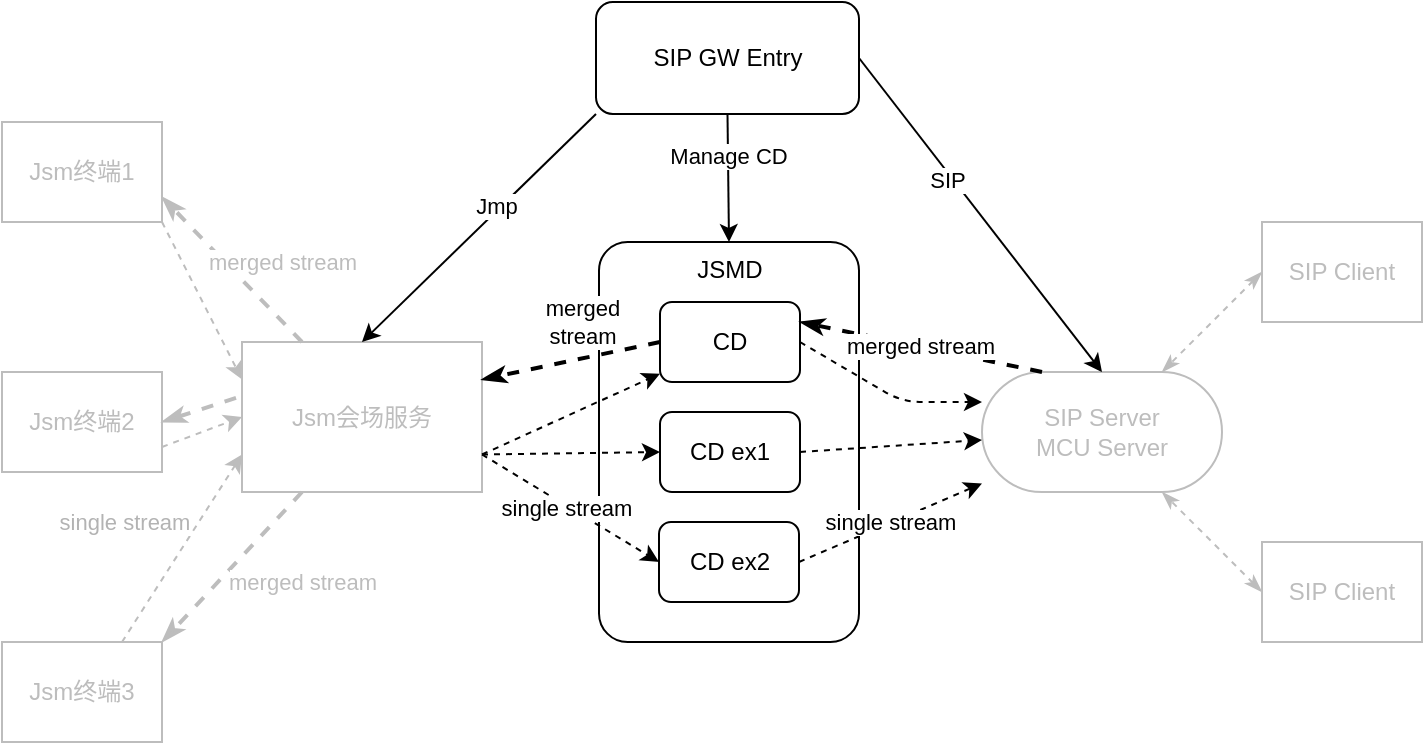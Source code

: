 <mxfile version="13.7.5" type="github">
  <diagram id="6Ut9dEUW8Q0NwKP3vTYX" name="Page-1">
    <mxGraphModel dx="946" dy="591" grid="1" gridSize="10" guides="1" tooltips="1" connect="1" arrows="1" fold="1" page="1" pageScale="1" pageWidth="827" pageHeight="1169" math="0" shadow="0">
      <root>
        <mxCell id="0" />
        <mxCell id="1" parent="0" />
        <mxCell id="lNPgYNKgnX68JqS8BaBC-1" value="JSMD" style="rounded=1;whiteSpace=wrap;html=1;arcSize=11;align=center;verticalAlign=top;" parent="1" vertex="1">
          <mxGeometry x="348.5" y="200" width="130" height="200" as="geometry" />
        </mxCell>
        <mxCell id="lNPgYNKgnX68JqS8BaBC-2" value="Jsm会场服务" style="rounded=0;whiteSpace=wrap;html=1;gradientColor=none;align=center;strokeColor=#BDBDBD;fontColor=#BDBDBD;" parent="1" vertex="1">
          <mxGeometry x="170" y="250" width="120" height="75" as="geometry" />
        </mxCell>
        <mxCell id="lNPgYNKgnX68JqS8BaBC-35" value="Jsm终端1" style="rounded=0;whiteSpace=wrap;html=1;gradientColor=none;align=center;strokeColor=#BDBDBD;fontColor=#BDBDBD;" parent="1" vertex="1">
          <mxGeometry x="50" y="140" width="80" height="50" as="geometry" />
        </mxCell>
        <mxCell id="lNPgYNKgnX68JqS8BaBC-36" value="Jsm终端3" style="rounded=0;whiteSpace=wrap;html=1;gradientColor=none;align=center;strokeColor=#BDBDBD;fontColor=#BDBDBD;" parent="1" vertex="1">
          <mxGeometry x="50" y="400" width="80" height="50" as="geometry" />
        </mxCell>
        <mxCell id="lNPgYNKgnX68JqS8BaBC-37" value="SIP Server&lt;br&gt;MCU Server" style="whiteSpace=wrap;html=1;rounded=1;verticalAlign=middle;arcSize=50;strokeColor=#BDBDBD;fontColor=#BDBDBD;" parent="1" vertex="1">
          <mxGeometry x="540" y="265" width="120" height="60" as="geometry" />
        </mxCell>
        <mxCell id="lNPgYNKgnX68JqS8BaBC-39" value="CD ex2" style="rounded=1;whiteSpace=wrap;html=1;gradientColor=none;align=center;" parent="1" vertex="1">
          <mxGeometry x="378.5" y="340" width="70" height="40" as="geometry" />
        </mxCell>
        <mxCell id="lNPgYNKgnX68JqS8BaBC-40" value="Jsm终端2" style="rounded=0;whiteSpace=wrap;html=1;gradientColor=none;align=center;strokeColor=#BDBDBD;fontColor=#BDBDBD;" parent="1" vertex="1">
          <mxGeometry x="50" y="265" width="80" height="50" as="geometry" />
        </mxCell>
        <mxCell id="lNPgYNKgnX68JqS8BaBC-42" value="CD" style="rounded=1;whiteSpace=wrap;html=1;gradientColor=none;align=center;" parent="1" vertex="1">
          <mxGeometry x="379" y="230" width="70" height="40" as="geometry" />
        </mxCell>
        <mxCell id="lNPgYNKgnX68JqS8BaBC-43" value="CD ex1" style="rounded=1;whiteSpace=wrap;html=1;gradientColor=none;align=center;" parent="1" vertex="1">
          <mxGeometry x="379" y="285" width="70" height="40" as="geometry" />
        </mxCell>
        <mxCell id="lNPgYNKgnX68JqS8BaBC-45" value="" style="endArrow=classic;html=1;exitX=1;exitY=0.5;exitDx=0;exitDy=0;dashed=1;" parent="1" source="lNPgYNKgnX68JqS8BaBC-43" target="lNPgYNKgnX68JqS8BaBC-37" edge="1">
          <mxGeometry width="50" height="50" relative="1" as="geometry">
            <mxPoint x="510" y="420" as="sourcePoint" />
            <mxPoint x="560" y="370" as="targetPoint" />
          </mxGeometry>
        </mxCell>
        <mxCell id="lNPgYNKgnX68JqS8BaBC-46" value="single stream" style="endArrow=classic;html=1;exitX=1;exitY=0.5;exitDx=0;exitDy=0;dashed=1;" parent="1" source="lNPgYNKgnX68JqS8BaBC-39" target="lNPgYNKgnX68JqS8BaBC-37" edge="1">
          <mxGeometry width="50" height="50" relative="1" as="geometry">
            <mxPoint x="540" y="440" as="sourcePoint" />
            <mxPoint x="590" y="390" as="targetPoint" />
            <Array as="points" />
          </mxGeometry>
        </mxCell>
        <mxCell id="lNPgYNKgnX68JqS8BaBC-47" value="" style="endArrow=classic;html=1;exitX=1;exitY=0.5;exitDx=0;exitDy=0;entryX=0;entryY=0.25;entryDx=0;entryDy=0;dashed=1;" parent="1" source="lNPgYNKgnX68JqS8BaBC-42" target="lNPgYNKgnX68JqS8BaBC-37" edge="1">
          <mxGeometry width="50" height="50" relative="1" as="geometry">
            <mxPoint x="570" y="220" as="sourcePoint" />
            <mxPoint x="620" y="170" as="targetPoint" />
            <Array as="points">
              <mxPoint x="500" y="280" />
            </Array>
          </mxGeometry>
        </mxCell>
        <mxCell id="lNPgYNKgnX68JqS8BaBC-48" value="merged stream" style="endArrow=classicThin;html=1;exitX=0.25;exitY=0;exitDx=0;exitDy=0;entryX=1;entryY=0.25;entryDx=0;entryDy=0;dashed=1;strokeWidth=2;endFill=1;" parent="1" source="lNPgYNKgnX68JqS8BaBC-37" target="lNPgYNKgnX68JqS8BaBC-42" edge="1">
          <mxGeometry width="50" height="50" relative="1" as="geometry">
            <mxPoint x="557" y="147.5" as="sourcePoint" />
            <mxPoint x="653" y="182.5" as="targetPoint" />
            <Array as="points" />
          </mxGeometry>
        </mxCell>
        <mxCell id="lNPgYNKgnX68JqS8BaBC-49" value="SIP Client" style="rounded=0;whiteSpace=wrap;html=1;gradientColor=none;align=center;strokeColor=#BDBDBD;fontColor=#BDBDBD;" parent="1" vertex="1">
          <mxGeometry x="680" y="190" width="80" height="50" as="geometry" />
        </mxCell>
        <mxCell id="lNPgYNKgnX68JqS8BaBC-50" value="SIP Client" style="rounded=0;whiteSpace=wrap;html=1;gradientColor=none;align=center;strokeColor=#BDBDBD;fontColor=#BDBDBD;" parent="1" vertex="1">
          <mxGeometry x="680" y="350" width="80" height="50" as="geometry" />
        </mxCell>
        <mxCell id="lNPgYNKgnX68JqS8BaBC-51" value="SIP GW Entry" style="whiteSpace=wrap;html=1;rounded=1;" parent="1" vertex="1">
          <mxGeometry x="347" y="80" width="131.5" height="56" as="geometry" />
        </mxCell>
        <mxCell id="lNPgYNKgnX68JqS8BaBC-53" value="" style="endArrow=classic;html=1;exitX=0.5;exitY=1;exitDx=0;exitDy=0;entryX=0.5;entryY=0;entryDx=0;entryDy=0;" parent="1" source="lNPgYNKgnX68JqS8BaBC-51" target="lNPgYNKgnX68JqS8BaBC-1" edge="1">
          <mxGeometry width="50" height="50" relative="1" as="geometry">
            <mxPoint x="540" y="180" as="sourcePoint" />
            <mxPoint x="590" y="130" as="targetPoint" />
          </mxGeometry>
        </mxCell>
        <mxCell id="lNPgYNKgnX68JqS8BaBC-71" value="Manage CD" style="edgeLabel;html=1;align=center;verticalAlign=middle;resizable=0;points=[];" parent="lNPgYNKgnX68JqS8BaBC-53" vertex="1" connectable="0">
          <mxGeometry x="-0.344" relative="1" as="geometry">
            <mxPoint as="offset" />
          </mxGeometry>
        </mxCell>
        <mxCell id="lNPgYNKgnX68JqS8BaBC-54" value="" style="endArrow=classic;html=1;exitX=1;exitY=0.5;exitDx=0;exitDy=0;entryX=0.5;entryY=0;entryDx=0;entryDy=0;" parent="1" source="lNPgYNKgnX68JqS8BaBC-51" target="lNPgYNKgnX68JqS8BaBC-37" edge="1">
          <mxGeometry width="50" height="50" relative="1" as="geometry">
            <mxPoint x="550" y="150" as="sourcePoint" />
            <mxPoint x="600" y="100" as="targetPoint" />
          </mxGeometry>
        </mxCell>
        <mxCell id="lNPgYNKgnX68JqS8BaBC-70" value="SIP&amp;nbsp;" style="edgeLabel;html=1;align=center;verticalAlign=middle;resizable=0;points=[];" parent="lNPgYNKgnX68JqS8BaBC-54" vertex="1" connectable="0">
          <mxGeometry x="-0.241" y="-1" relative="1" as="geometry">
            <mxPoint as="offset" />
          </mxGeometry>
        </mxCell>
        <mxCell id="lNPgYNKgnX68JqS8BaBC-55" value="" style="endArrow=classic;html=1;exitX=0;exitY=1;exitDx=0;exitDy=0;entryX=0.5;entryY=0;entryDx=0;entryDy=0;" parent="1" source="lNPgYNKgnX68JqS8BaBC-51" target="lNPgYNKgnX68JqS8BaBC-2" edge="1">
          <mxGeometry width="50" height="50" relative="1" as="geometry">
            <mxPoint x="501.5" y="118" as="sourcePoint" />
            <mxPoint x="615" y="280" as="targetPoint" />
          </mxGeometry>
        </mxCell>
        <mxCell id="lNPgYNKgnX68JqS8BaBC-72" value="Jmp" style="edgeLabel;html=1;align=center;verticalAlign=middle;resizable=0;points=[];" parent="lNPgYNKgnX68JqS8BaBC-55" vertex="1" connectable="0">
          <mxGeometry x="-0.16" y="-3" relative="1" as="geometry">
            <mxPoint x="1" as="offset" />
          </mxGeometry>
        </mxCell>
        <mxCell id="lNPgYNKgnX68JqS8BaBC-56" value="" style="endArrow=classicThin;html=1;exitX=0;exitY=0.5;exitDx=0;exitDy=0;dashed=1;strokeWidth=1;startArrow=classicThin;startFill=1;endFill=1;entryX=0.75;entryY=1;entryDx=0;entryDy=0;strokeColor=#BDBDBD;" parent="1" source="lNPgYNKgnX68JqS8BaBC-50" target="lNPgYNKgnX68JqS8BaBC-37" edge="1">
          <mxGeometry width="50" height="50" relative="1" as="geometry">
            <mxPoint x="651" y="410" as="sourcePoint" />
            <mxPoint x="530" y="375" as="targetPoint" />
            <Array as="points" />
          </mxGeometry>
        </mxCell>
        <mxCell id="lNPgYNKgnX68JqS8BaBC-57" value="" style="endArrow=classicThin;html=1;exitX=0;exitY=0.5;exitDx=0;exitDy=0;dashed=1;strokeWidth=1;startArrow=classicThin;startFill=1;endFill=1;entryX=0.75;entryY=0;entryDx=0;entryDy=0;strokeColor=#BDBDBD;" parent="1" source="lNPgYNKgnX68JqS8BaBC-49" target="lNPgYNKgnX68JqS8BaBC-37" edge="1">
          <mxGeometry width="50" height="50" relative="1" as="geometry">
            <mxPoint x="680" y="237.5" as="sourcePoint" />
            <mxPoint x="630" y="212.5" as="targetPoint" />
            <Array as="points" />
          </mxGeometry>
        </mxCell>
        <mxCell id="lNPgYNKgnX68JqS8BaBC-59" value="" style="endArrow=classic;html=1;exitX=1;exitY=0.75;exitDx=0;exitDy=0;dashed=1;entryX=0;entryY=0.5;entryDx=0;entryDy=0;" parent="1" source="lNPgYNKgnX68JqS8BaBC-2" target="lNPgYNKgnX68JqS8BaBC-43" edge="1">
          <mxGeometry width="50" height="50" relative="1" as="geometry">
            <mxPoint x="269" y="378.01" as="sourcePoint" />
            <mxPoint x="360" y="371.984" as="targetPoint" />
          </mxGeometry>
        </mxCell>
        <mxCell id="lNPgYNKgnX68JqS8BaBC-60" value="" style="endArrow=classic;html=1;exitX=1;exitY=0.75;exitDx=0;exitDy=0;dashed=1;entryX=0;entryY=0.5;entryDx=0;entryDy=0;" parent="1" source="lNPgYNKgnX68JqS8BaBC-2" target="lNPgYNKgnX68JqS8BaBC-39" edge="1">
          <mxGeometry width="50" height="50" relative="1" as="geometry">
            <mxPoint x="469" y="325" as="sourcePoint" />
            <mxPoint x="560" y="318.974" as="targetPoint" />
          </mxGeometry>
        </mxCell>
        <mxCell id="lNPgYNKgnX68JqS8BaBC-73" value="single stream" style="edgeLabel;html=1;align=center;verticalAlign=middle;resizable=0;points=[];fontColor=#000000;" parent="lNPgYNKgnX68JqS8BaBC-60" vertex="1" connectable="0">
          <mxGeometry x="-0.038" y="-1" relative="1" as="geometry">
            <mxPoint as="offset" />
          </mxGeometry>
        </mxCell>
        <mxCell id="lNPgYNKgnX68JqS8BaBC-61" value="" style="endArrow=classic;html=1;exitX=1;exitY=0.75;exitDx=0;exitDy=0;dashed=1;" parent="1" source="lNPgYNKgnX68JqS8BaBC-2" target="lNPgYNKgnX68JqS8BaBC-42" edge="1">
          <mxGeometry width="50" height="50" relative="1" as="geometry">
            <mxPoint x="300" y="316.25" as="sourcePoint" />
            <mxPoint x="389" y="315" as="targetPoint" />
          </mxGeometry>
        </mxCell>
        <mxCell id="lNPgYNKgnX68JqS8BaBC-62" value="" style="endArrow=classicThin;html=1;exitX=0;exitY=0.5;exitDx=0;exitDy=0;entryX=1;entryY=0.25;entryDx=0;entryDy=0;dashed=1;strokeWidth=2;endFill=1;" parent="1" source="lNPgYNKgnX68JqS8BaBC-42" target="lNPgYNKgnX68JqS8BaBC-2" edge="1">
          <mxGeometry width="50" height="50" relative="1" as="geometry">
            <mxPoint x="580" y="275" as="sourcePoint" />
            <mxPoint x="459" y="240" as="targetPoint" />
            <Array as="points" />
          </mxGeometry>
        </mxCell>
        <mxCell id="lNPgYNKgnX68JqS8BaBC-74" value="merged &lt;br&gt;stream" style="edgeLabel;html=1;align=center;verticalAlign=middle;resizable=0;points=[];fontColor=#000000;" parent="lNPgYNKgnX68JqS8BaBC-62" vertex="1" connectable="0">
          <mxGeometry x="0.19" relative="1" as="geometry">
            <mxPoint x="13.84" y="-21.13" as="offset" />
          </mxGeometry>
        </mxCell>
        <mxCell id="lNPgYNKgnX68JqS8BaBC-63" value="" style="endArrow=classic;html=1;exitX=1;exitY=1;exitDx=0;exitDy=0;dashed=1;entryX=0;entryY=0.25;entryDx=0;entryDy=0;strokeColor=#BDBDBD;fontColor=#BDBDBD;" parent="1" source="lNPgYNKgnX68JqS8BaBC-35" target="lNPgYNKgnX68JqS8BaBC-2" edge="1">
          <mxGeometry width="50" height="50" relative="1" as="geometry">
            <mxPoint x="150" y="176.37" as="sourcePoint" />
            <mxPoint x="239" y="135.997" as="targetPoint" />
          </mxGeometry>
        </mxCell>
        <mxCell id="lNPgYNKgnX68JqS8BaBC-64" value="" style="endArrow=classic;html=1;exitX=1;exitY=0.75;exitDx=0;exitDy=0;dashed=1;entryX=0;entryY=0.5;entryDx=0;entryDy=0;strokeColor=#BDBDBD;fontColor=#BDBDBD;" parent="1" source="lNPgYNKgnX68JqS8BaBC-40" target="lNPgYNKgnX68JqS8BaBC-2" edge="1">
          <mxGeometry width="50" height="50" relative="1" as="geometry">
            <mxPoint x="100" y="365.37" as="sourcePoint" />
            <mxPoint x="189" y="324.997" as="targetPoint" />
            <Array as="points" />
          </mxGeometry>
        </mxCell>
        <mxCell id="lNPgYNKgnX68JqS8BaBC-65" value="" style="endArrow=classic;html=1;exitX=0.75;exitY=0;exitDx=0;exitDy=0;dashed=1;entryX=0;entryY=0.75;entryDx=0;entryDy=0;strokeColor=#BDBDBD;fontColor=#BDBDBD;" parent="1" source="lNPgYNKgnX68JqS8BaBC-36" target="lNPgYNKgnX68JqS8BaBC-2" edge="1">
          <mxGeometry width="50" height="50" relative="1" as="geometry">
            <mxPoint x="320" y="336.25" as="sourcePoint" />
            <mxPoint x="409" y="295.877" as="targetPoint" />
          </mxGeometry>
        </mxCell>
        <mxCell id="lNPgYNKgnX68JqS8BaBC-75" value="single stream" style="edgeLabel;html=1;align=center;verticalAlign=middle;resizable=0;points=[];fontColor=#B3B3B3;" parent="lNPgYNKgnX68JqS8BaBC-65" vertex="1" connectable="0">
          <mxGeometry x="0.012" y="-1" relative="1" as="geometry">
            <mxPoint x="-31.03" y="-13.37" as="offset" />
          </mxGeometry>
        </mxCell>
        <mxCell id="lNPgYNKgnX68JqS8BaBC-66" value="" style="endArrow=classicThin;html=1;exitX=-0.025;exitY=0.373;exitDx=0;exitDy=0;entryX=1;entryY=0.5;entryDx=0;entryDy=0;dashed=1;strokeWidth=2;endFill=1;exitPerimeter=0;strokeColor=#BDBDBD;fontColor=#BDBDBD;" parent="1" source="lNPgYNKgnX68JqS8BaBC-2" target="lNPgYNKgnX68JqS8BaBC-40" edge="1">
          <mxGeometry width="50" height="50" relative="1" as="geometry">
            <mxPoint x="259" y="390" as="sourcePoint" />
            <mxPoint x="170" y="408.75" as="targetPoint" />
            <Array as="points" />
          </mxGeometry>
        </mxCell>
        <mxCell id="lNPgYNKgnX68JqS8BaBC-67" value="merged stream" style="endArrow=classicThin;html=1;exitX=0.25;exitY=1;exitDx=0;exitDy=0;entryX=1;entryY=0;entryDx=0;entryDy=0;dashed=1;strokeWidth=2;endFill=1;strokeColor=#BDBDBD;fontColor=#BDBDBD;" parent="1" source="lNPgYNKgnX68JqS8BaBC-2" target="lNPgYNKgnX68JqS8BaBC-36" edge="1">
          <mxGeometry x="-0.359" y="31" width="50" height="50" relative="1" as="geometry">
            <mxPoint x="229" y="400" as="sourcePoint" />
            <mxPoint x="140" y="418.75" as="targetPoint" />
            <Array as="points" />
            <mxPoint as="offset" />
          </mxGeometry>
        </mxCell>
        <mxCell id="lNPgYNKgnX68JqS8BaBC-68" value="merged stream" style="endArrow=classicThin;html=1;exitX=0.25;exitY=0;exitDx=0;exitDy=0;entryX=1;entryY=0.75;entryDx=0;entryDy=0;dashed=1;strokeWidth=2;endFill=1;strokeColor=#BDBDBD;fontColor=#BDBDBD;" parent="1" source="lNPgYNKgnX68JqS8BaBC-2" target="lNPgYNKgnX68JqS8BaBC-35" edge="1">
          <mxGeometry x="-0.291" y="-21" width="50" height="50" relative="1" as="geometry">
            <mxPoint x="229" y="140" as="sourcePoint" />
            <mxPoint x="140" y="158.75" as="targetPoint" />
            <Array as="points" />
            <mxPoint as="offset" />
          </mxGeometry>
        </mxCell>
      </root>
    </mxGraphModel>
  </diagram>
</mxfile>
